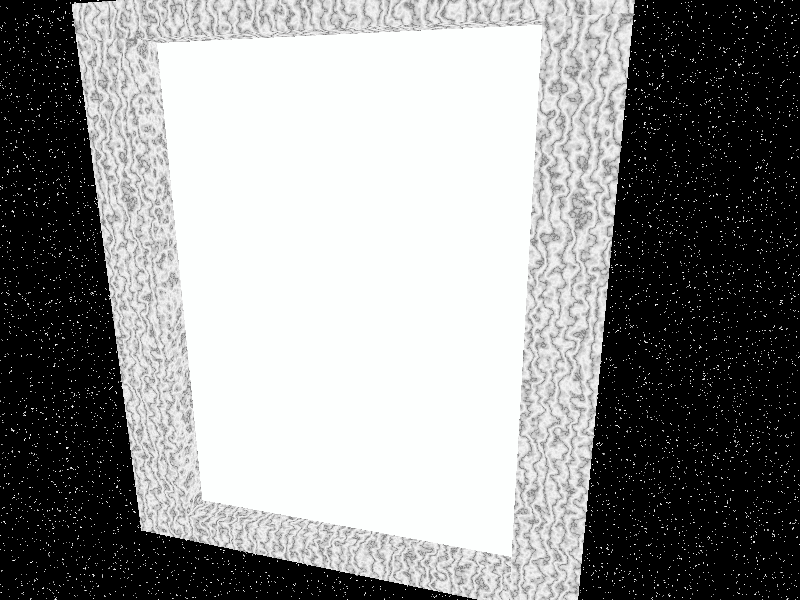 #version 3.7;

#include "colors.inc"
#include "textures.inc"

camera {
    location <20, 40, -70>
    look_at  <0, 20,  0>
}

light_source { <100, 45, 45> White }

// -------------------- Background --------------------
 
#declare stars =    
    sphere { 
        <0, 0, 0>, 1
        texture {
            pigment {
                granite  
                color_map {
                    [0.72 rgb 0.00 ] // No Stars in this area
                    [0.72 rgb 0.20 ] // Very Very Faint Stars
                    [0.75 rgb 0.40 ] // Very Very Faint Stars
                    [0.78 rgb 0.60 ] // Very Faint Stars
                    [0.81 rgb 0.80 ] // Faint Stars
                    [0.85 rgb 0.95 ] // Medium White Stars
                    [0.91 rgb 1.00 ] // White Stars 
                    [0.91 rgb 0.00 ] // No Stars in this area
                }
            scale .015
            }
            finish { emission 1 }
        }
        scale 1000 
    } 

#declare table =
    plane { 
        y, -1.5
        texture { Tom_Wood }
        finish {ambient 0.1 diffuse 0.8}
    }

// ----------------------------------------------------

// --------------------   Planet   --------------------

#macro planet(pColor)
    sphere {
        <0, 0, 0> 2
        texture {
            pigment { color pColor }
            normal { bumps 0.1 scale 0.2 }
            finish { phong 1 }
        }
    }
#end

#macro planetRing(pColor)
union {
    sphere {
        <0, 0, 0> 2
        texture {
            pigment { color pColor }
            normal { bumps 0.1 scale 0.2 }
            finish { phong 1 }
        }
    }
    torus {
        3.0, 0.2
        pigment { color Khaki }
        normal { bumps 0.4 scale 0.6 }
        finish { phong 1 }
    }
}
#end

#declare planetStick = cylinder  {
    <0, 0, -50>, <0, 0, 5>, 0.2
    pigment { DMFWood4 scale 4 }
    finish { phong 1 }
    rotate 90 * x
}

#declare planetKebab = merge {
    object { planet(Brown) scale <0.3, 0.3, 0.3> }
    object { planet(Copper) scale <0.6, 0.6, 0.6> translate <0, 2, 0> }
    object { planet(MediumBlue) scale <0.7, 0.7, 0.7> translate <0, 5, 0> }
    object { planet(Maroon) scale <0.6, 0.6, 0.6> translate <0, 8, 0> }
    object { planet(Coral) scale <3.0, 3.0, 3.0> translate <0, 16, 0> }
    object { planetRing(Sienna) scale <2.5, 2.5, 2.5> translate <0, 28, 0> }
    object { planet(SummerSky) scale <1.2, 1.2, 1.2> translate <0, 36.5, 0> }
    object { planet(Blue) scale <1.2, 1.2, 1.2> translate <0, 42.5, 0> }
    object { planetStick }
    translate <0, -25, 0>
    rotate 20 * z
    rotate 360 * clock * y
    translate <0, 25, 0>
}

// ----------------------------------------------------

// --------------------    Case    --------------------

#declare caseSide =
    box {
        <-3, 0, -3>,
        <3, 50, 3>
        texture { White_Marble }
    }

#declare caseFace =
    box {
        <-23, 0, -23>,
        <23, 3, 23>
        texture { White_Marble }
    }

#declare caseRing = difference {
    torus { 10, 0.25 }
    box {
        <-12, 0, -12>,
        <12, 0.25, 12>
    }
    texture { Silver1 }
}

#declare glass =
    texture {
        pigment { rgbf <0.98, 1.0, 0.99, 0.75> }
        finish {
            ambient 0.05
            diffuse 0.05
            reflection .05
            specular 1
            roughness .001
        }
    }

#declare planetCase = union {
    box {
        <-20, 0, -20>,
        <20, 50, 20>
        texture { glass }
        hollow
    }
    object { caseSide translate <-20, 0, -20> }
    object { caseSide translate <-20, 0, 20> }
    object { caseSide translate <20, 0, -20> }
    object { caseSide translate <20, 0, 20> }
    object { caseFace }
    object { caseFace translate <0, 50, 0> }
    object { planetKebab translate <0 , 6, 0> } 
}

#declare stellar = difference {
    object { planetCase }
    object { caseRing translate <0, 3, 0> }
    object { caseRing translate <0, 53, 0> rotate 180 * y }
}

// ----------------------------------------------------

object { stars }
//object { table }
object { stellar translate <0, -2, 0> }
